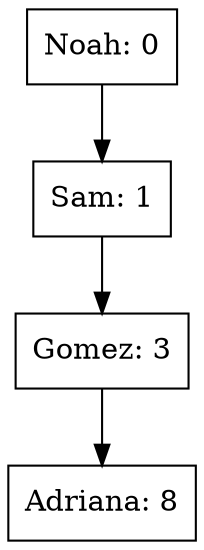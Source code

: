 digraph G{
node0[shape = record,label = "Noah: 0"];
node1[shape = record,label = "Sam: 1"];
node2[shape = record,label = "Gomez: 3"];
node3[shape = record,label = "Adriana: 8"];
node0->node1->node2->node3}